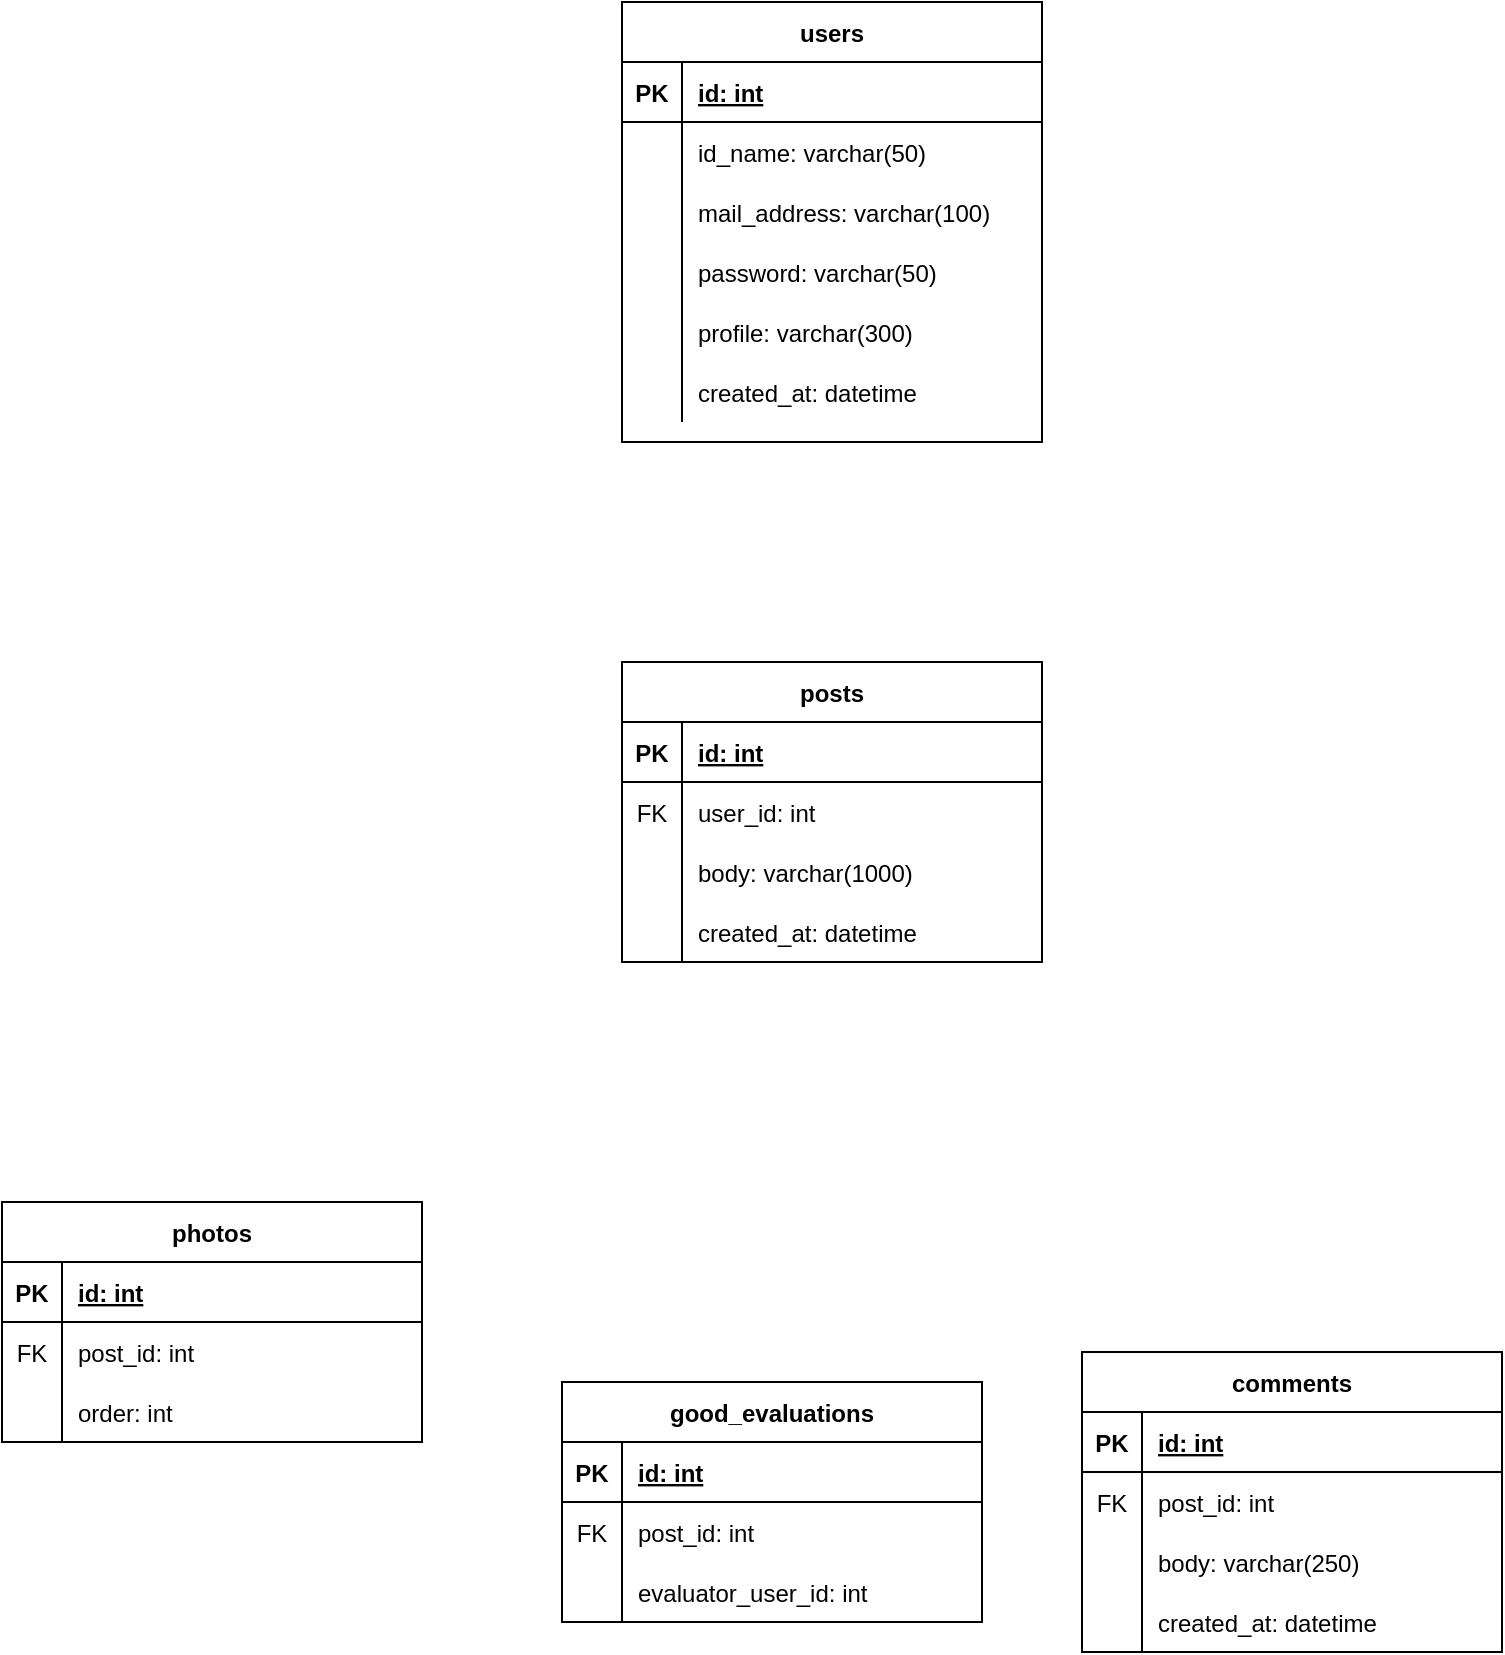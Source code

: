 <mxfile version="15.8.6" type="github" pages="2">
  <diagram id="LyFd-77bWK6rLF6UsJ2v" name="トランザクション系">
    <mxGraphModel dx="2062" dy="762" grid="1" gridSize="10" guides="1" tooltips="1" connect="1" arrows="1" fold="1" page="1" pageScale="1" pageWidth="827" pageHeight="1169" math="0" shadow="0">
      <root>
        <mxCell id="0" />
        <mxCell id="1" parent="0" />
        <mxCell id="IEx6ebaUKz4XyThyYKa1-48" value="users" style="shape=table;startSize=30;container=1;collapsible=1;childLayout=tableLayout;fixedRows=1;rowLines=0;fontStyle=1;align=center;resizeLast=1;" vertex="1" parent="1">
          <mxGeometry x="330" y="40" width="210" height="220" as="geometry" />
        </mxCell>
        <mxCell id="IEx6ebaUKz4XyThyYKa1-49" value="" style="shape=partialRectangle;collapsible=0;dropTarget=0;pointerEvents=0;fillColor=none;top=0;left=0;bottom=1;right=0;points=[[0,0.5],[1,0.5]];portConstraint=eastwest;" vertex="1" parent="IEx6ebaUKz4XyThyYKa1-48">
          <mxGeometry y="30" width="210" height="30" as="geometry" />
        </mxCell>
        <mxCell id="IEx6ebaUKz4XyThyYKa1-50" value="PK" style="shape=partialRectangle;connectable=0;fillColor=none;top=0;left=0;bottom=0;right=0;fontStyle=1;overflow=hidden;" vertex="1" parent="IEx6ebaUKz4XyThyYKa1-49">
          <mxGeometry width="30" height="30" as="geometry">
            <mxRectangle width="30" height="30" as="alternateBounds" />
          </mxGeometry>
        </mxCell>
        <mxCell id="IEx6ebaUKz4XyThyYKa1-51" value="id: int" style="shape=partialRectangle;connectable=0;fillColor=none;top=0;left=0;bottom=0;right=0;align=left;spacingLeft=6;fontStyle=5;overflow=hidden;" vertex="1" parent="IEx6ebaUKz4XyThyYKa1-49">
          <mxGeometry x="30" width="180" height="30" as="geometry">
            <mxRectangle width="180" height="30" as="alternateBounds" />
          </mxGeometry>
        </mxCell>
        <mxCell id="IEx6ebaUKz4XyThyYKa1-52" value="" style="shape=partialRectangle;collapsible=0;dropTarget=0;pointerEvents=0;fillColor=none;top=0;left=0;bottom=0;right=0;points=[[0,0.5],[1,0.5]];portConstraint=eastwest;" vertex="1" parent="IEx6ebaUKz4XyThyYKa1-48">
          <mxGeometry y="60" width="210" height="30" as="geometry" />
        </mxCell>
        <mxCell id="IEx6ebaUKz4XyThyYKa1-53" value="" style="shape=partialRectangle;connectable=0;fillColor=none;top=0;left=0;bottom=0;right=0;editable=1;overflow=hidden;" vertex="1" parent="IEx6ebaUKz4XyThyYKa1-52">
          <mxGeometry width="30" height="30" as="geometry">
            <mxRectangle width="30" height="30" as="alternateBounds" />
          </mxGeometry>
        </mxCell>
        <mxCell id="IEx6ebaUKz4XyThyYKa1-54" value="id_name: varchar(50)" style="shape=partialRectangle;connectable=0;fillColor=none;top=0;left=0;bottom=0;right=0;align=left;spacingLeft=6;overflow=hidden;" vertex="1" parent="IEx6ebaUKz4XyThyYKa1-52">
          <mxGeometry x="30" width="180" height="30" as="geometry">
            <mxRectangle width="180" height="30" as="alternateBounds" />
          </mxGeometry>
        </mxCell>
        <mxCell id="IEx6ebaUKz4XyThyYKa1-55" value="" style="shape=partialRectangle;collapsible=0;dropTarget=0;pointerEvents=0;fillColor=none;top=0;left=0;bottom=0;right=0;points=[[0,0.5],[1,0.5]];portConstraint=eastwest;" vertex="1" parent="IEx6ebaUKz4XyThyYKa1-48">
          <mxGeometry y="90" width="210" height="30" as="geometry" />
        </mxCell>
        <mxCell id="IEx6ebaUKz4XyThyYKa1-56" value="" style="shape=partialRectangle;connectable=0;fillColor=none;top=0;left=0;bottom=0;right=0;editable=1;overflow=hidden;" vertex="1" parent="IEx6ebaUKz4XyThyYKa1-55">
          <mxGeometry width="30" height="30" as="geometry">
            <mxRectangle width="30" height="30" as="alternateBounds" />
          </mxGeometry>
        </mxCell>
        <mxCell id="IEx6ebaUKz4XyThyYKa1-57" value="mail_address: varchar(100)" style="shape=partialRectangle;connectable=0;fillColor=none;top=0;left=0;bottom=0;right=0;align=left;spacingLeft=6;overflow=hidden;" vertex="1" parent="IEx6ebaUKz4XyThyYKa1-55">
          <mxGeometry x="30" width="180" height="30" as="geometry">
            <mxRectangle width="180" height="30" as="alternateBounds" />
          </mxGeometry>
        </mxCell>
        <mxCell id="IEx6ebaUKz4XyThyYKa1-58" value="" style="shape=partialRectangle;collapsible=0;dropTarget=0;pointerEvents=0;fillColor=none;top=0;left=0;bottom=0;right=0;points=[[0,0.5],[1,0.5]];portConstraint=eastwest;" vertex="1" parent="IEx6ebaUKz4XyThyYKa1-48">
          <mxGeometry y="120" width="210" height="30" as="geometry" />
        </mxCell>
        <mxCell id="IEx6ebaUKz4XyThyYKa1-59" value="" style="shape=partialRectangle;connectable=0;fillColor=none;top=0;left=0;bottom=0;right=0;editable=1;overflow=hidden;" vertex="1" parent="IEx6ebaUKz4XyThyYKa1-58">
          <mxGeometry width="30" height="30" as="geometry">
            <mxRectangle width="30" height="30" as="alternateBounds" />
          </mxGeometry>
        </mxCell>
        <mxCell id="IEx6ebaUKz4XyThyYKa1-60" value="password: varchar(50)" style="shape=partialRectangle;connectable=0;fillColor=none;top=0;left=0;bottom=0;right=0;align=left;spacingLeft=6;overflow=hidden;" vertex="1" parent="IEx6ebaUKz4XyThyYKa1-58">
          <mxGeometry x="30" width="180" height="30" as="geometry">
            <mxRectangle width="180" height="30" as="alternateBounds" />
          </mxGeometry>
        </mxCell>
        <mxCell id="IEx6ebaUKz4XyThyYKa1-70" value="" style="shape=partialRectangle;collapsible=0;dropTarget=0;pointerEvents=0;fillColor=none;top=0;left=0;bottom=0;right=0;points=[[0,0.5],[1,0.5]];portConstraint=eastwest;" vertex="1" parent="IEx6ebaUKz4XyThyYKa1-48">
          <mxGeometry y="150" width="210" height="30" as="geometry" />
        </mxCell>
        <mxCell id="IEx6ebaUKz4XyThyYKa1-71" value="" style="shape=partialRectangle;connectable=0;fillColor=none;top=0;left=0;bottom=0;right=0;editable=1;overflow=hidden;" vertex="1" parent="IEx6ebaUKz4XyThyYKa1-70">
          <mxGeometry width="30" height="30" as="geometry">
            <mxRectangle width="30" height="30" as="alternateBounds" />
          </mxGeometry>
        </mxCell>
        <mxCell id="IEx6ebaUKz4XyThyYKa1-72" value="profile: varchar(300)" style="shape=partialRectangle;connectable=0;fillColor=none;top=0;left=0;bottom=0;right=0;align=left;spacingLeft=6;overflow=hidden;" vertex="1" parent="IEx6ebaUKz4XyThyYKa1-70">
          <mxGeometry x="30" width="180" height="30" as="geometry">
            <mxRectangle width="180" height="30" as="alternateBounds" />
          </mxGeometry>
        </mxCell>
        <mxCell id="IEx6ebaUKz4XyThyYKa1-66" value="" style="shape=partialRectangle;collapsible=0;dropTarget=0;pointerEvents=0;fillColor=none;top=0;left=0;bottom=0;right=0;points=[[0,0.5],[1,0.5]];portConstraint=eastwest;" vertex="1" parent="IEx6ebaUKz4XyThyYKa1-48">
          <mxGeometry y="180" width="210" height="30" as="geometry" />
        </mxCell>
        <mxCell id="IEx6ebaUKz4XyThyYKa1-67" value="" style="shape=partialRectangle;connectable=0;fillColor=none;top=0;left=0;bottom=0;right=0;editable=1;overflow=hidden;" vertex="1" parent="IEx6ebaUKz4XyThyYKa1-66">
          <mxGeometry width="30" height="30" as="geometry">
            <mxRectangle width="30" height="30" as="alternateBounds" />
          </mxGeometry>
        </mxCell>
        <mxCell id="IEx6ebaUKz4XyThyYKa1-68" value="created_at: datetime" style="shape=partialRectangle;connectable=0;fillColor=none;top=0;left=0;bottom=0;right=0;align=left;spacingLeft=6;overflow=hidden;" vertex="1" parent="IEx6ebaUKz4XyThyYKa1-66">
          <mxGeometry x="30" width="180" height="30" as="geometry">
            <mxRectangle width="180" height="30" as="alternateBounds" />
          </mxGeometry>
        </mxCell>
        <mxCell id="IEx6ebaUKz4XyThyYKa1-74" value="posts" style="shape=table;startSize=30;container=1;collapsible=1;childLayout=tableLayout;fixedRows=1;rowLines=0;fontStyle=1;align=center;resizeLast=1;" vertex="1" parent="1">
          <mxGeometry x="330" y="370" width="210" height="150" as="geometry" />
        </mxCell>
        <mxCell id="IEx6ebaUKz4XyThyYKa1-75" value="" style="shape=partialRectangle;collapsible=0;dropTarget=0;pointerEvents=0;fillColor=none;top=0;left=0;bottom=1;right=0;points=[[0,0.5],[1,0.5]];portConstraint=eastwest;" vertex="1" parent="IEx6ebaUKz4XyThyYKa1-74">
          <mxGeometry y="30" width="210" height="30" as="geometry" />
        </mxCell>
        <mxCell id="IEx6ebaUKz4XyThyYKa1-76" value="PK" style="shape=partialRectangle;connectable=0;fillColor=none;top=0;left=0;bottom=0;right=0;fontStyle=1;overflow=hidden;" vertex="1" parent="IEx6ebaUKz4XyThyYKa1-75">
          <mxGeometry width="30" height="30" as="geometry">
            <mxRectangle width="30" height="30" as="alternateBounds" />
          </mxGeometry>
        </mxCell>
        <mxCell id="IEx6ebaUKz4XyThyYKa1-77" value="id: int" style="shape=partialRectangle;connectable=0;fillColor=none;top=0;left=0;bottom=0;right=0;align=left;spacingLeft=6;fontStyle=5;overflow=hidden;" vertex="1" parent="IEx6ebaUKz4XyThyYKa1-75">
          <mxGeometry x="30" width="180" height="30" as="geometry">
            <mxRectangle width="180" height="30" as="alternateBounds" />
          </mxGeometry>
        </mxCell>
        <mxCell id="IEx6ebaUKz4XyThyYKa1-88" value="" style="shape=partialRectangle;collapsible=0;dropTarget=0;pointerEvents=0;fillColor=none;top=0;left=0;bottom=0;right=0;points=[[0,0.5],[1,0.5]];portConstraint=eastwest;" vertex="1" parent="IEx6ebaUKz4XyThyYKa1-74">
          <mxGeometry y="60" width="210" height="30" as="geometry" />
        </mxCell>
        <mxCell id="IEx6ebaUKz4XyThyYKa1-89" value="FK" style="shape=partialRectangle;connectable=0;fillColor=none;top=0;left=0;bottom=0;right=0;fontStyle=0;overflow=hidden;" vertex="1" parent="IEx6ebaUKz4XyThyYKa1-88">
          <mxGeometry width="30" height="30" as="geometry">
            <mxRectangle width="30" height="30" as="alternateBounds" />
          </mxGeometry>
        </mxCell>
        <mxCell id="IEx6ebaUKz4XyThyYKa1-90" value="user_id: int" style="shape=partialRectangle;connectable=0;fillColor=none;top=0;left=0;bottom=0;right=0;align=left;spacingLeft=6;fontStyle=0;overflow=hidden;" vertex="1" parent="IEx6ebaUKz4XyThyYKa1-88">
          <mxGeometry x="30" width="180" height="30" as="geometry">
            <mxRectangle width="180" height="30" as="alternateBounds" />
          </mxGeometry>
        </mxCell>
        <mxCell id="IEx6ebaUKz4XyThyYKa1-78" value="" style="shape=partialRectangle;collapsible=0;dropTarget=0;pointerEvents=0;fillColor=none;top=0;left=0;bottom=0;right=0;points=[[0,0.5],[1,0.5]];portConstraint=eastwest;" vertex="1" parent="IEx6ebaUKz4XyThyYKa1-74">
          <mxGeometry y="90" width="210" height="30" as="geometry" />
        </mxCell>
        <mxCell id="IEx6ebaUKz4XyThyYKa1-79" value="" style="shape=partialRectangle;connectable=0;fillColor=none;top=0;left=0;bottom=0;right=0;editable=1;overflow=hidden;" vertex="1" parent="IEx6ebaUKz4XyThyYKa1-78">
          <mxGeometry width="30" height="30" as="geometry">
            <mxRectangle width="30" height="30" as="alternateBounds" />
          </mxGeometry>
        </mxCell>
        <mxCell id="IEx6ebaUKz4XyThyYKa1-80" value="body: varchar(1000)" style="shape=partialRectangle;connectable=0;fillColor=none;top=0;left=0;bottom=0;right=0;align=left;spacingLeft=6;overflow=hidden;" vertex="1" parent="IEx6ebaUKz4XyThyYKa1-78">
          <mxGeometry x="30" width="180" height="30" as="geometry">
            <mxRectangle width="180" height="30" as="alternateBounds" />
          </mxGeometry>
        </mxCell>
        <mxCell id="IEx6ebaUKz4XyThyYKa1-92" value="" style="shape=partialRectangle;collapsible=0;dropTarget=0;pointerEvents=0;fillColor=none;top=0;left=0;bottom=0;right=0;points=[[0,0.5],[1,0.5]];portConstraint=eastwest;" vertex="1" parent="IEx6ebaUKz4XyThyYKa1-74">
          <mxGeometry y="120" width="210" height="30" as="geometry" />
        </mxCell>
        <mxCell id="IEx6ebaUKz4XyThyYKa1-93" value="" style="shape=partialRectangle;connectable=0;fillColor=none;top=0;left=0;bottom=0;right=0;editable=1;overflow=hidden;" vertex="1" parent="IEx6ebaUKz4XyThyYKa1-92">
          <mxGeometry width="30" height="30" as="geometry">
            <mxRectangle width="30" height="30" as="alternateBounds" />
          </mxGeometry>
        </mxCell>
        <mxCell id="IEx6ebaUKz4XyThyYKa1-94" value="created_at: datetime" style="shape=partialRectangle;connectable=0;fillColor=none;top=0;left=0;bottom=0;right=0;align=left;spacingLeft=6;overflow=hidden;" vertex="1" parent="IEx6ebaUKz4XyThyYKa1-92">
          <mxGeometry x="30" width="180" height="30" as="geometry">
            <mxRectangle width="180" height="30" as="alternateBounds" />
          </mxGeometry>
        </mxCell>
        <mxCell id="IEx6ebaUKz4XyThyYKa1-95" value="comments" style="shape=table;startSize=30;container=1;collapsible=1;childLayout=tableLayout;fixedRows=1;rowLines=0;fontStyle=1;align=center;resizeLast=1;" vertex="1" parent="1">
          <mxGeometry x="560" y="715" width="210" height="150" as="geometry" />
        </mxCell>
        <mxCell id="IEx6ebaUKz4XyThyYKa1-96" value="" style="shape=partialRectangle;collapsible=0;dropTarget=0;pointerEvents=0;fillColor=none;top=0;left=0;bottom=1;right=0;points=[[0,0.5],[1,0.5]];portConstraint=eastwest;" vertex="1" parent="IEx6ebaUKz4XyThyYKa1-95">
          <mxGeometry y="30" width="210" height="30" as="geometry" />
        </mxCell>
        <mxCell id="IEx6ebaUKz4XyThyYKa1-97" value="PK" style="shape=partialRectangle;connectable=0;fillColor=none;top=0;left=0;bottom=0;right=0;fontStyle=1;overflow=hidden;" vertex="1" parent="IEx6ebaUKz4XyThyYKa1-96">
          <mxGeometry width="30" height="30" as="geometry">
            <mxRectangle width="30" height="30" as="alternateBounds" />
          </mxGeometry>
        </mxCell>
        <mxCell id="IEx6ebaUKz4XyThyYKa1-98" value="id: int" style="shape=partialRectangle;connectable=0;fillColor=none;top=0;left=0;bottom=0;right=0;align=left;spacingLeft=6;fontStyle=5;overflow=hidden;" vertex="1" parent="IEx6ebaUKz4XyThyYKa1-96">
          <mxGeometry x="30" width="180" height="30" as="geometry">
            <mxRectangle width="180" height="30" as="alternateBounds" />
          </mxGeometry>
        </mxCell>
        <mxCell id="IEx6ebaUKz4XyThyYKa1-99" value="" style="shape=partialRectangle;collapsible=0;dropTarget=0;pointerEvents=0;fillColor=none;top=0;left=0;bottom=0;right=0;points=[[0,0.5],[1,0.5]];portConstraint=eastwest;" vertex="1" parent="IEx6ebaUKz4XyThyYKa1-95">
          <mxGeometry y="60" width="210" height="30" as="geometry" />
        </mxCell>
        <mxCell id="IEx6ebaUKz4XyThyYKa1-100" value="FK" style="shape=partialRectangle;connectable=0;fillColor=none;top=0;left=0;bottom=0;right=0;fontStyle=0;overflow=hidden;" vertex="1" parent="IEx6ebaUKz4XyThyYKa1-99">
          <mxGeometry width="30" height="30" as="geometry">
            <mxRectangle width="30" height="30" as="alternateBounds" />
          </mxGeometry>
        </mxCell>
        <mxCell id="IEx6ebaUKz4XyThyYKa1-101" value="post_id: int" style="shape=partialRectangle;connectable=0;fillColor=none;top=0;left=0;bottom=0;right=0;align=left;spacingLeft=6;fontStyle=0;overflow=hidden;" vertex="1" parent="IEx6ebaUKz4XyThyYKa1-99">
          <mxGeometry x="30" width="180" height="30" as="geometry">
            <mxRectangle width="180" height="30" as="alternateBounds" />
          </mxGeometry>
        </mxCell>
        <mxCell id="IEx6ebaUKz4XyThyYKa1-102" value="" style="shape=partialRectangle;collapsible=0;dropTarget=0;pointerEvents=0;fillColor=none;top=0;left=0;bottom=0;right=0;points=[[0,0.5],[1,0.5]];portConstraint=eastwest;" vertex="1" parent="IEx6ebaUKz4XyThyYKa1-95">
          <mxGeometry y="90" width="210" height="30" as="geometry" />
        </mxCell>
        <mxCell id="IEx6ebaUKz4XyThyYKa1-103" value="" style="shape=partialRectangle;connectable=0;fillColor=none;top=0;left=0;bottom=0;right=0;editable=1;overflow=hidden;" vertex="1" parent="IEx6ebaUKz4XyThyYKa1-102">
          <mxGeometry width="30" height="30" as="geometry">
            <mxRectangle width="30" height="30" as="alternateBounds" />
          </mxGeometry>
        </mxCell>
        <mxCell id="IEx6ebaUKz4XyThyYKa1-104" value="body: varchar(250)" style="shape=partialRectangle;connectable=0;fillColor=none;top=0;left=0;bottom=0;right=0;align=left;spacingLeft=6;overflow=hidden;" vertex="1" parent="IEx6ebaUKz4XyThyYKa1-102">
          <mxGeometry x="30" width="180" height="30" as="geometry">
            <mxRectangle width="180" height="30" as="alternateBounds" />
          </mxGeometry>
        </mxCell>
        <mxCell id="IEx6ebaUKz4XyThyYKa1-105" value="" style="shape=partialRectangle;collapsible=0;dropTarget=0;pointerEvents=0;fillColor=none;top=0;left=0;bottom=0;right=0;points=[[0,0.5],[1,0.5]];portConstraint=eastwest;" vertex="1" parent="IEx6ebaUKz4XyThyYKa1-95">
          <mxGeometry y="120" width="210" height="30" as="geometry" />
        </mxCell>
        <mxCell id="IEx6ebaUKz4XyThyYKa1-106" value="" style="shape=partialRectangle;connectable=0;fillColor=none;top=0;left=0;bottom=0;right=0;editable=1;overflow=hidden;" vertex="1" parent="IEx6ebaUKz4XyThyYKa1-105">
          <mxGeometry width="30" height="30" as="geometry">
            <mxRectangle width="30" height="30" as="alternateBounds" />
          </mxGeometry>
        </mxCell>
        <mxCell id="IEx6ebaUKz4XyThyYKa1-107" value="created_at: datetime" style="shape=partialRectangle;connectable=0;fillColor=none;top=0;left=0;bottom=0;right=0;align=left;spacingLeft=6;overflow=hidden;" vertex="1" parent="IEx6ebaUKz4XyThyYKa1-105">
          <mxGeometry x="30" width="180" height="30" as="geometry">
            <mxRectangle width="180" height="30" as="alternateBounds" />
          </mxGeometry>
        </mxCell>
        <mxCell id="IEx6ebaUKz4XyThyYKa1-108" value="photos" style="shape=table;startSize=30;container=1;collapsible=1;childLayout=tableLayout;fixedRows=1;rowLines=0;fontStyle=1;align=center;resizeLast=1;" vertex="1" parent="1">
          <mxGeometry x="20" y="640" width="210" height="120" as="geometry" />
        </mxCell>
        <mxCell id="IEx6ebaUKz4XyThyYKa1-109" value="" style="shape=partialRectangle;collapsible=0;dropTarget=0;pointerEvents=0;fillColor=none;top=0;left=0;bottom=1;right=0;points=[[0,0.5],[1,0.5]];portConstraint=eastwest;" vertex="1" parent="IEx6ebaUKz4XyThyYKa1-108">
          <mxGeometry y="30" width="210" height="30" as="geometry" />
        </mxCell>
        <mxCell id="IEx6ebaUKz4XyThyYKa1-110" value="PK" style="shape=partialRectangle;connectable=0;fillColor=none;top=0;left=0;bottom=0;right=0;fontStyle=1;overflow=hidden;" vertex="1" parent="IEx6ebaUKz4XyThyYKa1-109">
          <mxGeometry width="30" height="30" as="geometry">
            <mxRectangle width="30" height="30" as="alternateBounds" />
          </mxGeometry>
        </mxCell>
        <mxCell id="IEx6ebaUKz4XyThyYKa1-111" value="id: int" style="shape=partialRectangle;connectable=0;fillColor=none;top=0;left=0;bottom=0;right=0;align=left;spacingLeft=6;fontStyle=5;overflow=hidden;" vertex="1" parent="IEx6ebaUKz4XyThyYKa1-109">
          <mxGeometry x="30" width="180" height="30" as="geometry">
            <mxRectangle width="180" height="30" as="alternateBounds" />
          </mxGeometry>
        </mxCell>
        <mxCell id="IEx6ebaUKz4XyThyYKa1-112" value="" style="shape=partialRectangle;collapsible=0;dropTarget=0;pointerEvents=0;fillColor=none;top=0;left=0;bottom=0;right=0;points=[[0,0.5],[1,0.5]];portConstraint=eastwest;" vertex="1" parent="IEx6ebaUKz4XyThyYKa1-108">
          <mxGeometry y="60" width="210" height="30" as="geometry" />
        </mxCell>
        <mxCell id="IEx6ebaUKz4XyThyYKa1-113" value="FK" style="shape=partialRectangle;connectable=0;fillColor=none;top=0;left=0;bottom=0;right=0;fontStyle=0;overflow=hidden;" vertex="1" parent="IEx6ebaUKz4XyThyYKa1-112">
          <mxGeometry width="30" height="30" as="geometry">
            <mxRectangle width="30" height="30" as="alternateBounds" />
          </mxGeometry>
        </mxCell>
        <mxCell id="IEx6ebaUKz4XyThyYKa1-114" value="post_id: int" style="shape=partialRectangle;connectable=0;fillColor=none;top=0;left=0;bottom=0;right=0;align=left;spacingLeft=6;fontStyle=0;overflow=hidden;" vertex="1" parent="IEx6ebaUKz4XyThyYKa1-112">
          <mxGeometry x="30" width="180" height="30" as="geometry">
            <mxRectangle width="180" height="30" as="alternateBounds" />
          </mxGeometry>
        </mxCell>
        <mxCell id="IEx6ebaUKz4XyThyYKa1-115" value="" style="shape=partialRectangle;collapsible=0;dropTarget=0;pointerEvents=0;fillColor=none;top=0;left=0;bottom=0;right=0;points=[[0,0.5],[1,0.5]];portConstraint=eastwest;" vertex="1" parent="IEx6ebaUKz4XyThyYKa1-108">
          <mxGeometry y="90" width="210" height="30" as="geometry" />
        </mxCell>
        <mxCell id="IEx6ebaUKz4XyThyYKa1-116" value="" style="shape=partialRectangle;connectable=0;fillColor=none;top=0;left=0;bottom=0;right=0;editable=1;overflow=hidden;" vertex="1" parent="IEx6ebaUKz4XyThyYKa1-115">
          <mxGeometry width="30" height="30" as="geometry">
            <mxRectangle width="30" height="30" as="alternateBounds" />
          </mxGeometry>
        </mxCell>
        <mxCell id="IEx6ebaUKz4XyThyYKa1-117" value="order: int" style="shape=partialRectangle;connectable=0;fillColor=none;top=0;left=0;bottom=0;right=0;align=left;spacingLeft=6;overflow=hidden;" vertex="1" parent="IEx6ebaUKz4XyThyYKa1-115">
          <mxGeometry x="30" width="180" height="30" as="geometry">
            <mxRectangle width="180" height="30" as="alternateBounds" />
          </mxGeometry>
        </mxCell>
        <mxCell id="IEx6ebaUKz4XyThyYKa1-121" value="good_evaluations" style="shape=table;startSize=30;container=1;collapsible=1;childLayout=tableLayout;fixedRows=1;rowLines=0;fontStyle=1;align=center;resizeLast=1;" vertex="1" parent="1">
          <mxGeometry x="300" y="730" width="210" height="120" as="geometry" />
        </mxCell>
        <mxCell id="IEx6ebaUKz4XyThyYKa1-122" value="" style="shape=partialRectangle;collapsible=0;dropTarget=0;pointerEvents=0;fillColor=none;top=0;left=0;bottom=1;right=0;points=[[0,0.5],[1,0.5]];portConstraint=eastwest;" vertex="1" parent="IEx6ebaUKz4XyThyYKa1-121">
          <mxGeometry y="30" width="210" height="30" as="geometry" />
        </mxCell>
        <mxCell id="IEx6ebaUKz4XyThyYKa1-123" value="PK" style="shape=partialRectangle;connectable=0;fillColor=none;top=0;left=0;bottom=0;right=0;fontStyle=1;overflow=hidden;" vertex="1" parent="IEx6ebaUKz4XyThyYKa1-122">
          <mxGeometry width="30" height="30" as="geometry">
            <mxRectangle width="30" height="30" as="alternateBounds" />
          </mxGeometry>
        </mxCell>
        <mxCell id="IEx6ebaUKz4XyThyYKa1-124" value="id: int" style="shape=partialRectangle;connectable=0;fillColor=none;top=0;left=0;bottom=0;right=0;align=left;spacingLeft=6;fontStyle=5;overflow=hidden;" vertex="1" parent="IEx6ebaUKz4XyThyYKa1-122">
          <mxGeometry x="30" width="180" height="30" as="geometry">
            <mxRectangle width="180" height="30" as="alternateBounds" />
          </mxGeometry>
        </mxCell>
        <mxCell id="IEx6ebaUKz4XyThyYKa1-125" value="" style="shape=partialRectangle;collapsible=0;dropTarget=0;pointerEvents=0;fillColor=none;top=0;left=0;bottom=0;right=0;points=[[0,0.5],[1,0.5]];portConstraint=eastwest;" vertex="1" parent="IEx6ebaUKz4XyThyYKa1-121">
          <mxGeometry y="60" width="210" height="30" as="geometry" />
        </mxCell>
        <mxCell id="IEx6ebaUKz4XyThyYKa1-126" value="FK" style="shape=partialRectangle;connectable=0;fillColor=none;top=0;left=0;bottom=0;right=0;fontStyle=0;overflow=hidden;" vertex="1" parent="IEx6ebaUKz4XyThyYKa1-125">
          <mxGeometry width="30" height="30" as="geometry">
            <mxRectangle width="30" height="30" as="alternateBounds" />
          </mxGeometry>
        </mxCell>
        <mxCell id="IEx6ebaUKz4XyThyYKa1-127" value="post_id: int" style="shape=partialRectangle;connectable=0;fillColor=none;top=0;left=0;bottom=0;right=0;align=left;spacingLeft=6;fontStyle=0;overflow=hidden;" vertex="1" parent="IEx6ebaUKz4XyThyYKa1-125">
          <mxGeometry x="30" width="180" height="30" as="geometry">
            <mxRectangle width="180" height="30" as="alternateBounds" />
          </mxGeometry>
        </mxCell>
        <mxCell id="IEx6ebaUKz4XyThyYKa1-128" value="" style="shape=partialRectangle;collapsible=0;dropTarget=0;pointerEvents=0;fillColor=none;top=0;left=0;bottom=0;right=0;points=[[0,0.5],[1,0.5]];portConstraint=eastwest;" vertex="1" parent="IEx6ebaUKz4XyThyYKa1-121">
          <mxGeometry y="90" width="210" height="30" as="geometry" />
        </mxCell>
        <mxCell id="IEx6ebaUKz4XyThyYKa1-129" value="" style="shape=partialRectangle;connectable=0;fillColor=none;top=0;left=0;bottom=0;right=0;editable=1;overflow=hidden;" vertex="1" parent="IEx6ebaUKz4XyThyYKa1-128">
          <mxGeometry width="30" height="30" as="geometry">
            <mxRectangle width="30" height="30" as="alternateBounds" />
          </mxGeometry>
        </mxCell>
        <mxCell id="IEx6ebaUKz4XyThyYKa1-130" value="evaluator_user_id: int" style="shape=partialRectangle;connectable=0;fillColor=none;top=0;left=0;bottom=0;right=0;align=left;spacingLeft=6;overflow=hidden;" vertex="1" parent="IEx6ebaUKz4XyThyYKa1-128">
          <mxGeometry x="30" width="180" height="30" as="geometry">
            <mxRectangle width="180" height="30" as="alternateBounds" />
          </mxGeometry>
        </mxCell>
      </root>
    </mxGraphModel>
  </diagram>
  <diagram id="ec2EUbVQWcmQkNX2179c" name="マスター系">
    <mxGraphModel dx="2062" dy="762" grid="1" gridSize="10" guides="1" tooltips="1" connect="1" arrows="1" fold="1" page="1" pageScale="1" pageWidth="827" pageHeight="1169" math="0" shadow="0">
      <root>
        <mxCell id="QypZASq-J2pwWlLRZk3P-0" />
        <mxCell id="QypZASq-J2pwWlLRZk3P-1" parent="QypZASq-J2pwWlLRZk3P-0" />
        <mxCell id="KaF_8kqsnYlXv8744TU1-0" value="bike_makers" style="shape=table;startSize=30;container=1;collapsible=1;childLayout=tableLayout;fixedRows=1;rowLines=0;fontStyle=1;align=center;resizeLast=1;" vertex="1" parent="QypZASq-J2pwWlLRZk3P-1">
          <mxGeometry x="70" y="430" width="210" height="120" as="geometry" />
        </mxCell>
        <mxCell id="KaF_8kqsnYlXv8744TU1-1" value="" style="shape=partialRectangle;collapsible=0;dropTarget=0;pointerEvents=0;fillColor=none;top=0;left=0;bottom=1;right=0;points=[[0,0.5],[1,0.5]];portConstraint=eastwest;" vertex="1" parent="KaF_8kqsnYlXv8744TU1-0">
          <mxGeometry y="30" width="210" height="30" as="geometry" />
        </mxCell>
        <mxCell id="KaF_8kqsnYlXv8744TU1-2" value="PK" style="shape=partialRectangle;connectable=0;fillColor=none;top=0;left=0;bottom=0;right=0;fontStyle=1;overflow=hidden;" vertex="1" parent="KaF_8kqsnYlXv8744TU1-1">
          <mxGeometry width="30" height="30" as="geometry">
            <mxRectangle width="30" height="30" as="alternateBounds" />
          </mxGeometry>
        </mxCell>
        <mxCell id="KaF_8kqsnYlXv8744TU1-3" value="id: int" style="shape=partialRectangle;connectable=0;fillColor=none;top=0;left=0;bottom=0;right=0;align=left;spacingLeft=6;fontStyle=5;overflow=hidden;" vertex="1" parent="KaF_8kqsnYlXv8744TU1-1">
          <mxGeometry x="30" width="180" height="30" as="geometry">
            <mxRectangle width="180" height="30" as="alternateBounds" />
          </mxGeometry>
        </mxCell>
        <mxCell id="KaF_8kqsnYlXv8744TU1-4" value="" style="shape=partialRectangle;collapsible=0;dropTarget=0;pointerEvents=0;fillColor=none;top=0;left=0;bottom=0;right=0;points=[[0,0.5],[1,0.5]];portConstraint=eastwest;" vertex="1" parent="KaF_8kqsnYlXv8744TU1-0">
          <mxGeometry y="60" width="210" height="30" as="geometry" />
        </mxCell>
        <mxCell id="KaF_8kqsnYlXv8744TU1-5" value="" style="shape=partialRectangle;connectable=0;fillColor=none;top=0;left=0;bottom=0;right=0;fontStyle=0;overflow=hidden;" vertex="1" parent="KaF_8kqsnYlXv8744TU1-4">
          <mxGeometry width="30" height="30" as="geometry">
            <mxRectangle width="30" height="30" as="alternateBounds" />
          </mxGeometry>
        </mxCell>
        <mxCell id="KaF_8kqsnYlXv8744TU1-6" value="name: varchar(20)" style="shape=partialRectangle;connectable=0;fillColor=none;top=0;left=0;bottom=0;right=0;align=left;spacingLeft=6;fontStyle=0;overflow=hidden;" vertex="1" parent="KaF_8kqsnYlXv8744TU1-4">
          <mxGeometry x="30" width="180" height="30" as="geometry">
            <mxRectangle width="180" height="30" as="alternateBounds" />
          </mxGeometry>
        </mxCell>
        <mxCell id="KaF_8kqsnYlXv8744TU1-7" value="" style="shape=partialRectangle;collapsible=0;dropTarget=0;pointerEvents=0;fillColor=none;top=0;left=0;bottom=0;right=0;points=[[0,0.5],[1,0.5]];portConstraint=eastwest;" vertex="1" parent="KaF_8kqsnYlXv8744TU1-0">
          <mxGeometry y="90" width="210" height="30" as="geometry" />
        </mxCell>
        <mxCell id="KaF_8kqsnYlXv8744TU1-8" value="" style="shape=partialRectangle;connectable=0;fillColor=none;top=0;left=0;bottom=0;right=0;editable=1;overflow=hidden;" vertex="1" parent="KaF_8kqsnYlXv8744TU1-7">
          <mxGeometry width="30" height="30" as="geometry">
            <mxRectangle width="30" height="30" as="alternateBounds" />
          </mxGeometry>
        </mxCell>
        <mxCell id="KaF_8kqsnYlXv8744TU1-9" value="alphabet_name: varchar(20)" style="shape=partialRectangle;connectable=0;fillColor=none;top=0;left=0;bottom=0;right=0;align=left;spacingLeft=6;overflow=hidden;" vertex="1" parent="KaF_8kqsnYlXv8744TU1-7">
          <mxGeometry x="30" width="180" height="30" as="geometry">
            <mxRectangle width="180" height="30" as="alternateBounds" />
          </mxGeometry>
        </mxCell>
        <mxCell id="KaF_8kqsnYlXv8744TU1-10" value="bikes" style="shape=table;startSize=30;container=1;collapsible=1;childLayout=tableLayout;fixedRows=1;rowLines=0;fontStyle=1;align=center;resizeLast=1;" vertex="1" parent="QypZASq-J2pwWlLRZk3P-1">
          <mxGeometry x="320" y="430" width="210" height="210" as="geometry" />
        </mxCell>
        <mxCell id="KaF_8kqsnYlXv8744TU1-11" value="" style="shape=partialRectangle;collapsible=0;dropTarget=0;pointerEvents=0;fillColor=none;top=0;left=0;bottom=1;right=0;points=[[0,0.5],[1,0.5]];portConstraint=eastwest;" vertex="1" parent="KaF_8kqsnYlXv8744TU1-10">
          <mxGeometry y="30" width="210" height="30" as="geometry" />
        </mxCell>
        <mxCell id="KaF_8kqsnYlXv8744TU1-12" value="PK" style="shape=partialRectangle;connectable=0;fillColor=none;top=0;left=0;bottom=0;right=0;fontStyle=1;overflow=hidden;" vertex="1" parent="KaF_8kqsnYlXv8744TU1-11">
          <mxGeometry width="30" height="30" as="geometry">
            <mxRectangle width="30" height="30" as="alternateBounds" />
          </mxGeometry>
        </mxCell>
        <mxCell id="KaF_8kqsnYlXv8744TU1-13" value="id: int" style="shape=partialRectangle;connectable=0;fillColor=none;top=0;left=0;bottom=0;right=0;align=left;spacingLeft=6;fontStyle=5;overflow=hidden;" vertex="1" parent="KaF_8kqsnYlXv8744TU1-11">
          <mxGeometry x="30" width="180" height="30" as="geometry">
            <mxRectangle width="180" height="30" as="alternateBounds" />
          </mxGeometry>
        </mxCell>
        <mxCell id="KaF_8kqsnYlXv8744TU1-14" value="" style="shape=partialRectangle;collapsible=0;dropTarget=0;pointerEvents=0;fillColor=none;top=0;left=0;bottom=0;right=0;points=[[0,0.5],[1,0.5]];portConstraint=eastwest;" vertex="1" parent="KaF_8kqsnYlXv8744TU1-10">
          <mxGeometry y="60" width="210" height="30" as="geometry" />
        </mxCell>
        <mxCell id="KaF_8kqsnYlXv8744TU1-15" value="FK" style="shape=partialRectangle;connectable=0;fillColor=none;top=0;left=0;bottom=0;right=0;fontStyle=0;overflow=hidden;" vertex="1" parent="KaF_8kqsnYlXv8744TU1-14">
          <mxGeometry width="30" height="30" as="geometry">
            <mxRectangle width="30" height="30" as="alternateBounds" />
          </mxGeometry>
        </mxCell>
        <mxCell id="KaF_8kqsnYlXv8744TU1-16" value="maker_id: int" style="shape=partialRectangle;connectable=0;fillColor=none;top=0;left=0;bottom=0;right=0;align=left;spacingLeft=6;fontStyle=0;overflow=hidden;" vertex="1" parent="KaF_8kqsnYlXv8744TU1-14">
          <mxGeometry x="30" width="180" height="30" as="geometry">
            <mxRectangle width="180" height="30" as="alternateBounds" />
          </mxGeometry>
        </mxCell>
        <mxCell id="KaF_8kqsnYlXv8744TU1-17" value="" style="shape=partialRectangle;collapsible=0;dropTarget=0;pointerEvents=0;fillColor=none;top=0;left=0;bottom=0;right=0;points=[[0,0.5],[1,0.5]];portConstraint=eastwest;" vertex="1" parent="KaF_8kqsnYlXv8744TU1-10">
          <mxGeometry y="90" width="210" height="30" as="geometry" />
        </mxCell>
        <mxCell id="KaF_8kqsnYlXv8744TU1-18" value="FK" style="shape=partialRectangle;connectable=0;fillColor=none;top=0;left=0;bottom=0;right=0;editable=1;overflow=hidden;" vertex="1" parent="KaF_8kqsnYlXv8744TU1-17">
          <mxGeometry width="30" height="30" as="geometry">
            <mxRectangle width="30" height="30" as="alternateBounds" />
          </mxGeometry>
        </mxCell>
        <mxCell id="KaF_8kqsnYlXv8744TU1-19" value="engine_capacity_class_id: int" style="shape=partialRectangle;connectable=0;fillColor=none;top=0;left=0;bottom=0;right=0;align=left;spacingLeft=6;overflow=hidden;" vertex="1" parent="KaF_8kqsnYlXv8744TU1-17">
          <mxGeometry x="30" width="180" height="30" as="geometry">
            <mxRectangle width="180" height="30" as="alternateBounds" />
          </mxGeometry>
        </mxCell>
        <mxCell id="KaF_8kqsnYlXv8744TU1-20" value="" style="shape=partialRectangle;collapsible=0;dropTarget=0;pointerEvents=0;fillColor=none;top=0;left=0;bottom=0;right=0;points=[[0,0.5],[1,0.5]];portConstraint=eastwest;" vertex="1" parent="KaF_8kqsnYlXv8744TU1-10">
          <mxGeometry y="120" width="210" height="30" as="geometry" />
        </mxCell>
        <mxCell id="KaF_8kqsnYlXv8744TU1-21" value="" style="shape=partialRectangle;connectable=0;fillColor=none;top=0;left=0;bottom=0;right=0;fontStyle=0;overflow=hidden;" vertex="1" parent="KaF_8kqsnYlXv8744TU1-20">
          <mxGeometry width="30" height="30" as="geometry">
            <mxRectangle width="30" height="30" as="alternateBounds" />
          </mxGeometry>
        </mxCell>
        <mxCell id="KaF_8kqsnYlXv8744TU1-22" value="name: varchar(100)" style="shape=partialRectangle;connectable=0;fillColor=none;top=0;left=0;bottom=0;right=0;align=left;spacingLeft=6;fontStyle=0;overflow=hidden;" vertex="1" parent="KaF_8kqsnYlXv8744TU1-20">
          <mxGeometry x="30" width="180" height="30" as="geometry">
            <mxRectangle width="180" height="30" as="alternateBounds" />
          </mxGeometry>
        </mxCell>
        <mxCell id="KaF_8kqsnYlXv8744TU1-23" value="" style="shape=partialRectangle;collapsible=0;dropTarget=0;pointerEvents=0;fillColor=none;top=0;left=0;bottom=0;right=0;points=[[0,0.5],[1,0.5]];portConstraint=eastwest;" vertex="1" parent="KaF_8kqsnYlXv8744TU1-10">
          <mxGeometry y="150" width="210" height="30" as="geometry" />
        </mxCell>
        <mxCell id="KaF_8kqsnYlXv8744TU1-24" value="" style="shape=partialRectangle;connectable=0;fillColor=none;top=0;left=0;bottom=0;right=0;editable=1;overflow=hidden;" vertex="1" parent="KaF_8kqsnYlXv8744TU1-23">
          <mxGeometry width="30" height="30" as="geometry">
            <mxRectangle width="30" height="30" as="alternateBounds" />
          </mxGeometry>
        </mxCell>
        <mxCell id="KaF_8kqsnYlXv8744TU1-25" value="alphabet_name: varchar(100)" style="shape=partialRectangle;connectable=0;fillColor=none;top=0;left=0;bottom=0;right=0;align=left;spacingLeft=6;overflow=hidden;" vertex="1" parent="KaF_8kqsnYlXv8744TU1-23">
          <mxGeometry x="30" width="180" height="30" as="geometry">
            <mxRectangle width="180" height="30" as="alternateBounds" />
          </mxGeometry>
        </mxCell>
        <mxCell id="KaF_8kqsnYlXv8744TU1-26" value="" style="shape=partialRectangle;collapsible=0;dropTarget=0;pointerEvents=0;fillColor=none;top=0;left=0;bottom=0;right=0;points=[[0,0.5],[1,0.5]];portConstraint=eastwest;" vertex="1" parent="KaF_8kqsnYlXv8744TU1-10">
          <mxGeometry y="180" width="210" height="30" as="geometry" />
        </mxCell>
        <mxCell id="KaF_8kqsnYlXv8744TU1-27" value="" style="shape=partialRectangle;connectable=0;fillColor=none;top=0;left=0;bottom=0;right=0;editable=1;overflow=hidden;" vertex="1" parent="KaF_8kqsnYlXv8744TU1-26">
          <mxGeometry width="30" height="30" as="geometry">
            <mxRectangle width="30" height="30" as="alternateBounds" />
          </mxGeometry>
        </mxCell>
        <mxCell id="KaF_8kqsnYlXv8744TU1-28" value="model_name: varchar(100)" style="shape=partialRectangle;connectable=0;fillColor=none;top=0;left=0;bottom=0;right=0;align=left;spacingLeft=6;overflow=hidden;" vertex="1" parent="KaF_8kqsnYlXv8744TU1-26">
          <mxGeometry x="30" width="180" height="30" as="geometry">
            <mxRectangle width="180" height="30" as="alternateBounds" />
          </mxGeometry>
        </mxCell>
        <mxCell id="KaF_8kqsnYlXv8744TU1-29" value="engine_capacity_classes" style="shape=table;startSize=30;container=1;collapsible=1;childLayout=tableLayout;fixedRows=1;rowLines=0;fontStyle=1;align=center;resizeLast=1;" vertex="1" parent="QypZASq-J2pwWlLRZk3P-1">
          <mxGeometry x="570" y="430" width="210" height="90" as="geometry" />
        </mxCell>
        <mxCell id="KaF_8kqsnYlXv8744TU1-30" value="" style="shape=partialRectangle;collapsible=0;dropTarget=0;pointerEvents=0;fillColor=none;top=0;left=0;bottom=1;right=0;points=[[0,0.5],[1,0.5]];portConstraint=eastwest;" vertex="1" parent="KaF_8kqsnYlXv8744TU1-29">
          <mxGeometry y="30" width="210" height="30" as="geometry" />
        </mxCell>
        <mxCell id="KaF_8kqsnYlXv8744TU1-31" value="PK" style="shape=partialRectangle;connectable=0;fillColor=none;top=0;left=0;bottom=0;right=0;fontStyle=1;overflow=hidden;" vertex="1" parent="KaF_8kqsnYlXv8744TU1-30">
          <mxGeometry width="30" height="30" as="geometry">
            <mxRectangle width="30" height="30" as="alternateBounds" />
          </mxGeometry>
        </mxCell>
        <mxCell id="KaF_8kqsnYlXv8744TU1-32" value="id: int" style="shape=partialRectangle;connectable=0;fillColor=none;top=0;left=0;bottom=0;right=0;align=left;spacingLeft=6;fontStyle=5;overflow=hidden;" vertex="1" parent="KaF_8kqsnYlXv8744TU1-30">
          <mxGeometry x="30" width="180" height="30" as="geometry">
            <mxRectangle width="180" height="30" as="alternateBounds" />
          </mxGeometry>
        </mxCell>
        <mxCell id="KaF_8kqsnYlXv8744TU1-33" value="" style="shape=partialRectangle;collapsible=0;dropTarget=0;pointerEvents=0;fillColor=none;top=0;left=0;bottom=0;right=0;points=[[0,0.5],[1,0.5]];portConstraint=eastwest;" vertex="1" parent="KaF_8kqsnYlXv8744TU1-29">
          <mxGeometry y="60" width="210" height="30" as="geometry" />
        </mxCell>
        <mxCell id="KaF_8kqsnYlXv8744TU1-34" value="" style="shape=partialRectangle;connectable=0;fillColor=none;top=0;left=0;bottom=0;right=0;fontStyle=0;overflow=hidden;" vertex="1" parent="KaF_8kqsnYlXv8744TU1-33">
          <mxGeometry width="30" height="30" as="geometry">
            <mxRectangle width="30" height="30" as="alternateBounds" />
          </mxGeometry>
        </mxCell>
        <mxCell id="KaF_8kqsnYlXv8744TU1-35" value="name: varchar(100)" style="shape=partialRectangle;connectable=0;fillColor=none;top=0;left=0;bottom=0;right=0;align=left;spacingLeft=6;fontStyle=0;overflow=hidden;" vertex="1" parent="KaF_8kqsnYlXv8744TU1-33">
          <mxGeometry x="30" width="180" height="30" as="geometry">
            <mxRectangle width="180" height="30" as="alternateBounds" />
          </mxGeometry>
        </mxCell>
      </root>
    </mxGraphModel>
  </diagram>
</mxfile>
